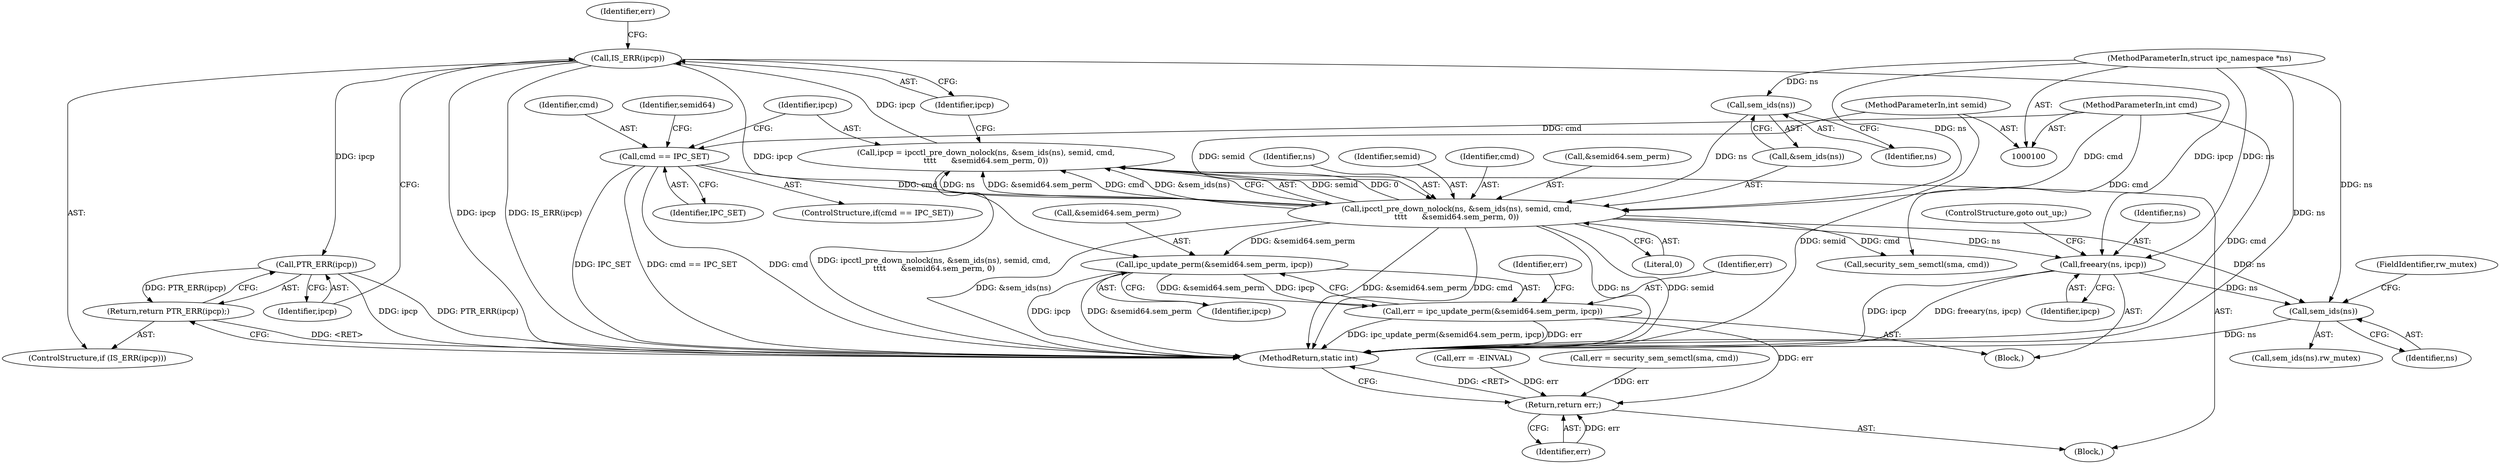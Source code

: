 digraph "0_linux_6062a8dc0517bce23e3c2f7d2fea5e22411269a3_11@pointer" {
"1000140" [label="(Call,IS_ERR(ipcp))"];
"1000125" [label="(Call,ipcp = ipcctl_pre_down_nolock(ns, &sem_ids(ns), semid, cmd,\n\t\t\t\t      &semid64.sem_perm, 0))"];
"1000127" [label="(Call,ipcctl_pre_down_nolock(ns, &sem_ids(ns), semid, cmd,\n\t\t\t\t      &semid64.sem_perm, 0))"];
"1000130" [label="(Call,sem_ids(ns))"];
"1000101" [label="(MethodParameterIn,struct ipc_namespace *ns)"];
"1000102" [label="(MethodParameterIn,int semid)"];
"1000112" [label="(Call,cmd == IPC_SET)"];
"1000103" [label="(MethodParameterIn,int cmd)"];
"1000143" [label="(Call,PTR_ERR(ipcp))"];
"1000142" [label="(Return,return PTR_ERR(ipcp);)"];
"1000164" [label="(Call,freeary(ns, ipcp))"];
"1000205" [label="(Call,sem_ids(ns))"];
"1000176" [label="(Call,ipc_update_perm(&semid64.sem_perm, ipcp))"];
"1000174" [label="(Call,err = ipc_update_perm(&semid64.sem_perm, ipcp))"];
"1000208" [label="(Return,return err;)"];
"1000205" [label="(Call,sem_ids(ns))"];
"1000128" [label="(Identifier,ns)"];
"1000142" [label="(Return,return PTR_ERR(ipcp);)"];
"1000101" [label="(MethodParameterIn,struct ipc_namespace *ns)"];
"1000138" [label="(Literal,0)"];
"1000112" [label="(Call,cmd == IPC_SET)"];
"1000175" [label="(Identifier,err)"];
"1000193" [label="(Call,err = -EINVAL)"];
"1000208" [label="(Return,return err;)"];
"1000176" [label="(Call,ipc_update_perm(&semid64.sem_perm, ipcp))"];
"1000119" [label="(Identifier,semid64)"];
"1000139" [label="(ControlStructure,if (IS_ERR(ipcp)))"];
"1000113" [label="(Identifier,cmd)"];
"1000174" [label="(Call,err = ipc_update_perm(&semid64.sem_perm, ipcp))"];
"1000166" [label="(Identifier,ipcp)"];
"1000206" [label="(Identifier,ns)"];
"1000140" [label="(Call,IS_ERR(ipcp))"];
"1000209" [label="(Identifier,err)"];
"1000145" [label="(Call,err = security_sem_semctl(sma, cmd))"];
"1000181" [label="(Identifier,ipcp)"];
"1000125" [label="(Call,ipcp = ipcctl_pre_down_nolock(ns, &sem_ids(ns), semid, cmd,\n\t\t\t\t      &semid64.sem_perm, 0))"];
"1000177" [label="(Call,&semid64.sem_perm)"];
"1000131" [label="(Identifier,ns)"];
"1000144" [label="(Identifier,ipcp)"];
"1000204" [label="(Call,sem_ids(ns).rw_mutex)"];
"1000143" [label="(Call,PTR_ERR(ipcp))"];
"1000164" [label="(Call,freeary(ns, ipcp))"];
"1000127" [label="(Call,ipcctl_pre_down_nolock(ns, &sem_ids(ns), semid, cmd,\n\t\t\t\t      &semid64.sem_perm, 0))"];
"1000132" [label="(Identifier,semid)"];
"1000165" [label="(Identifier,ns)"];
"1000207" [label="(FieldIdentifier,rw_mutex)"];
"1000146" [label="(Identifier,err)"];
"1000141" [label="(Identifier,ipcp)"];
"1000114" [label="(Identifier,IPC_SET)"];
"1000106" [label="(Block,)"];
"1000133" [label="(Identifier,cmd)"];
"1000103" [label="(MethodParameterIn,int cmd)"];
"1000210" [label="(MethodReturn,static int)"];
"1000130" [label="(Call,sem_ids(ns))"];
"1000126" [label="(Identifier,ipcp)"];
"1000129" [label="(Call,&sem_ids(ns))"];
"1000134" [label="(Call,&semid64.sem_perm)"];
"1000102" [label="(MethodParameterIn,int semid)"];
"1000147" [label="(Call,security_sem_semctl(sma, cmd))"];
"1000157" [label="(Block,)"];
"1000167" [label="(ControlStructure,goto out_up;)"];
"1000111" [label="(ControlStructure,if(cmd == IPC_SET))"];
"1000183" [label="(Identifier,err)"];
"1000140" -> "1000139"  [label="AST: "];
"1000140" -> "1000141"  [label="CFG: "];
"1000141" -> "1000140"  [label="AST: "];
"1000144" -> "1000140"  [label="CFG: "];
"1000146" -> "1000140"  [label="CFG: "];
"1000140" -> "1000210"  [label="DDG: ipcp"];
"1000140" -> "1000210"  [label="DDG: IS_ERR(ipcp)"];
"1000125" -> "1000140"  [label="DDG: ipcp"];
"1000140" -> "1000143"  [label="DDG: ipcp"];
"1000140" -> "1000164"  [label="DDG: ipcp"];
"1000140" -> "1000176"  [label="DDG: ipcp"];
"1000125" -> "1000106"  [label="AST: "];
"1000125" -> "1000127"  [label="CFG: "];
"1000126" -> "1000125"  [label="AST: "];
"1000127" -> "1000125"  [label="AST: "];
"1000141" -> "1000125"  [label="CFG: "];
"1000125" -> "1000210"  [label="DDG: ipcctl_pre_down_nolock(ns, &sem_ids(ns), semid, cmd,\n\t\t\t\t      &semid64.sem_perm, 0)"];
"1000127" -> "1000125"  [label="DDG: semid"];
"1000127" -> "1000125"  [label="DDG: 0"];
"1000127" -> "1000125"  [label="DDG: ns"];
"1000127" -> "1000125"  [label="DDG: &semid64.sem_perm"];
"1000127" -> "1000125"  [label="DDG: cmd"];
"1000127" -> "1000125"  [label="DDG: &sem_ids(ns)"];
"1000127" -> "1000138"  [label="CFG: "];
"1000128" -> "1000127"  [label="AST: "];
"1000129" -> "1000127"  [label="AST: "];
"1000132" -> "1000127"  [label="AST: "];
"1000133" -> "1000127"  [label="AST: "];
"1000134" -> "1000127"  [label="AST: "];
"1000138" -> "1000127"  [label="AST: "];
"1000127" -> "1000210"  [label="DDG: ns"];
"1000127" -> "1000210"  [label="DDG: semid"];
"1000127" -> "1000210"  [label="DDG: &sem_ids(ns)"];
"1000127" -> "1000210"  [label="DDG: &semid64.sem_perm"];
"1000127" -> "1000210"  [label="DDG: cmd"];
"1000130" -> "1000127"  [label="DDG: ns"];
"1000101" -> "1000127"  [label="DDG: ns"];
"1000102" -> "1000127"  [label="DDG: semid"];
"1000112" -> "1000127"  [label="DDG: cmd"];
"1000103" -> "1000127"  [label="DDG: cmd"];
"1000127" -> "1000147"  [label="DDG: cmd"];
"1000127" -> "1000164"  [label="DDG: ns"];
"1000127" -> "1000176"  [label="DDG: &semid64.sem_perm"];
"1000127" -> "1000205"  [label="DDG: ns"];
"1000130" -> "1000129"  [label="AST: "];
"1000130" -> "1000131"  [label="CFG: "];
"1000131" -> "1000130"  [label="AST: "];
"1000129" -> "1000130"  [label="CFG: "];
"1000101" -> "1000130"  [label="DDG: ns"];
"1000101" -> "1000100"  [label="AST: "];
"1000101" -> "1000210"  [label="DDG: ns"];
"1000101" -> "1000164"  [label="DDG: ns"];
"1000101" -> "1000205"  [label="DDG: ns"];
"1000102" -> "1000100"  [label="AST: "];
"1000102" -> "1000210"  [label="DDG: semid"];
"1000112" -> "1000111"  [label="AST: "];
"1000112" -> "1000114"  [label="CFG: "];
"1000113" -> "1000112"  [label="AST: "];
"1000114" -> "1000112"  [label="AST: "];
"1000119" -> "1000112"  [label="CFG: "];
"1000126" -> "1000112"  [label="CFG: "];
"1000112" -> "1000210"  [label="DDG: IPC_SET"];
"1000112" -> "1000210"  [label="DDG: cmd == IPC_SET"];
"1000112" -> "1000210"  [label="DDG: cmd"];
"1000103" -> "1000112"  [label="DDG: cmd"];
"1000103" -> "1000100"  [label="AST: "];
"1000103" -> "1000210"  [label="DDG: cmd"];
"1000103" -> "1000147"  [label="DDG: cmd"];
"1000143" -> "1000142"  [label="AST: "];
"1000143" -> "1000144"  [label="CFG: "];
"1000144" -> "1000143"  [label="AST: "];
"1000142" -> "1000143"  [label="CFG: "];
"1000143" -> "1000210"  [label="DDG: ipcp"];
"1000143" -> "1000210"  [label="DDG: PTR_ERR(ipcp)"];
"1000143" -> "1000142"  [label="DDG: PTR_ERR(ipcp)"];
"1000142" -> "1000139"  [label="AST: "];
"1000210" -> "1000142"  [label="CFG: "];
"1000142" -> "1000210"  [label="DDG: <RET>"];
"1000164" -> "1000157"  [label="AST: "];
"1000164" -> "1000166"  [label="CFG: "];
"1000165" -> "1000164"  [label="AST: "];
"1000166" -> "1000164"  [label="AST: "];
"1000167" -> "1000164"  [label="CFG: "];
"1000164" -> "1000210"  [label="DDG: freeary(ns, ipcp)"];
"1000164" -> "1000210"  [label="DDG: ipcp"];
"1000164" -> "1000205"  [label="DDG: ns"];
"1000205" -> "1000204"  [label="AST: "];
"1000205" -> "1000206"  [label="CFG: "];
"1000206" -> "1000205"  [label="AST: "];
"1000207" -> "1000205"  [label="CFG: "];
"1000205" -> "1000210"  [label="DDG: ns"];
"1000176" -> "1000174"  [label="AST: "];
"1000176" -> "1000181"  [label="CFG: "];
"1000177" -> "1000176"  [label="AST: "];
"1000181" -> "1000176"  [label="AST: "];
"1000174" -> "1000176"  [label="CFG: "];
"1000176" -> "1000210"  [label="DDG: ipcp"];
"1000176" -> "1000210"  [label="DDG: &semid64.sem_perm"];
"1000176" -> "1000174"  [label="DDG: &semid64.sem_perm"];
"1000176" -> "1000174"  [label="DDG: ipcp"];
"1000174" -> "1000157"  [label="AST: "];
"1000175" -> "1000174"  [label="AST: "];
"1000183" -> "1000174"  [label="CFG: "];
"1000174" -> "1000210"  [label="DDG: ipc_update_perm(&semid64.sem_perm, ipcp)"];
"1000174" -> "1000210"  [label="DDG: err"];
"1000174" -> "1000208"  [label="DDG: err"];
"1000208" -> "1000106"  [label="AST: "];
"1000208" -> "1000209"  [label="CFG: "];
"1000209" -> "1000208"  [label="AST: "];
"1000210" -> "1000208"  [label="CFG: "];
"1000208" -> "1000210"  [label="DDG: <RET>"];
"1000209" -> "1000208"  [label="DDG: err"];
"1000193" -> "1000208"  [label="DDG: err"];
"1000145" -> "1000208"  [label="DDG: err"];
}
